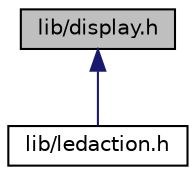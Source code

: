 digraph "lib/display.h"
{
 // LATEX_PDF_SIZE
  edge [fontname="Helvetica",fontsize="10",labelfontname="Helvetica",labelfontsize="10"];
  node [fontname="Helvetica",fontsize="10",shape=record];
  Node1 [label="lib/display.h",height=0.2,width=0.4,color="black", fillcolor="grey75", style="filled", fontcolor="black",tooltip="This file contains all tools to write to and interface will the led strip."];
  Node1 -> Node2 [dir="back",color="midnightblue",fontsize="10",style="solid",fontname="Helvetica"];
  Node2 [label="lib/ledaction.h",height=0.2,width=0.4,color="black", fillcolor="white", style="filled",URL="$lib_2ledaction_8h.html",tooltip="This file represents an LED action."];
}
